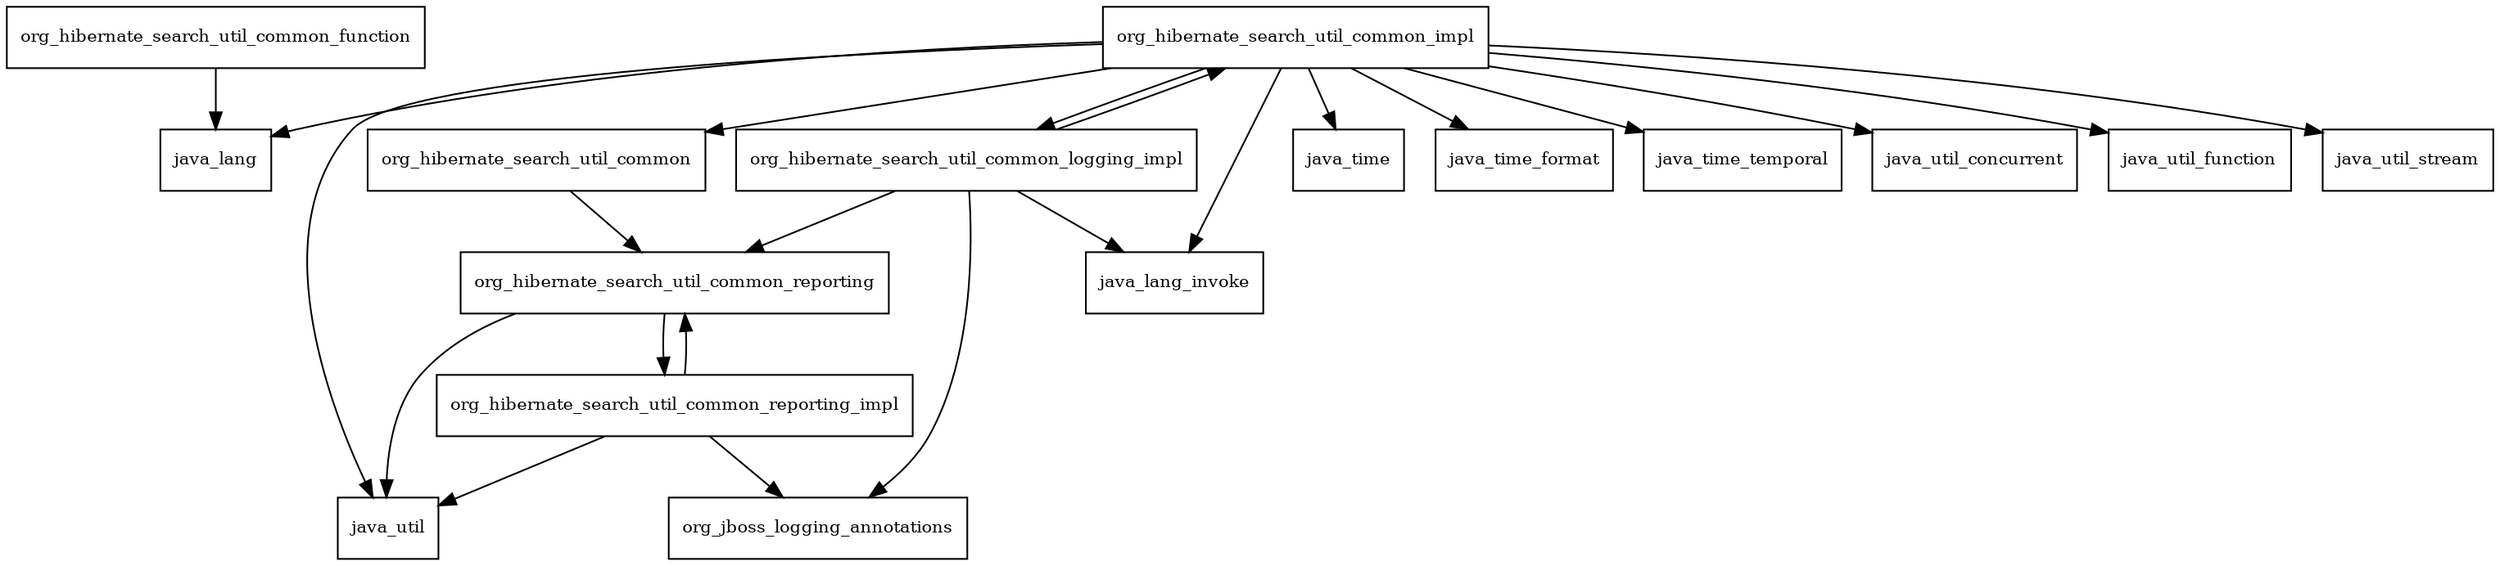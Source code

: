digraph hibernate_search_util_common_6_0_0_Alpha6_package_dependencies {
  node [shape = box, fontsize=10.0];
  org_hibernate_search_util_common -> org_hibernate_search_util_common_reporting;
  org_hibernate_search_util_common_function -> java_lang;
  org_hibernate_search_util_common_impl -> java_lang;
  org_hibernate_search_util_common_impl -> java_lang_invoke;
  org_hibernate_search_util_common_impl -> java_time;
  org_hibernate_search_util_common_impl -> java_time_format;
  org_hibernate_search_util_common_impl -> java_time_temporal;
  org_hibernate_search_util_common_impl -> java_util;
  org_hibernate_search_util_common_impl -> java_util_concurrent;
  org_hibernate_search_util_common_impl -> java_util_function;
  org_hibernate_search_util_common_impl -> java_util_stream;
  org_hibernate_search_util_common_impl -> org_hibernate_search_util_common;
  org_hibernate_search_util_common_impl -> org_hibernate_search_util_common_logging_impl;
  org_hibernate_search_util_common_logging_impl -> java_lang_invoke;
  org_hibernate_search_util_common_logging_impl -> org_hibernate_search_util_common_impl;
  org_hibernate_search_util_common_logging_impl -> org_hibernate_search_util_common_reporting;
  org_hibernate_search_util_common_logging_impl -> org_jboss_logging_annotations;
  org_hibernate_search_util_common_reporting -> java_util;
  org_hibernate_search_util_common_reporting -> org_hibernate_search_util_common_reporting_impl;
  org_hibernate_search_util_common_reporting_impl -> java_util;
  org_hibernate_search_util_common_reporting_impl -> org_hibernate_search_util_common_reporting;
  org_hibernate_search_util_common_reporting_impl -> org_jboss_logging_annotations;
}
